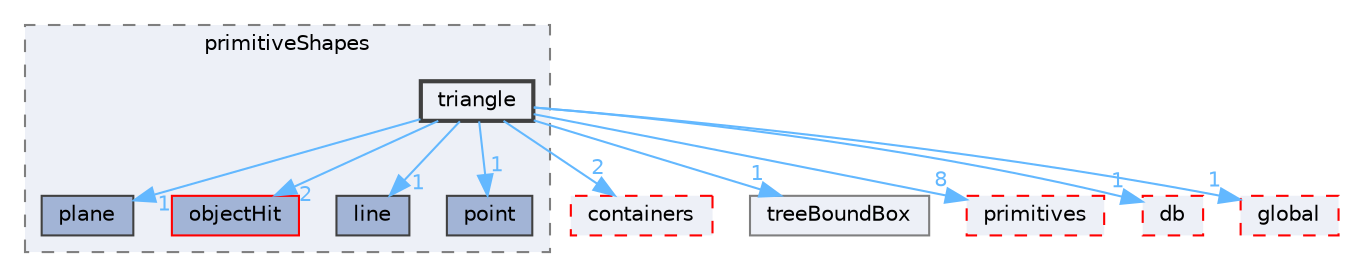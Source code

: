 digraph "src/OpenFOAM/meshes/primitiveShapes/triangle"
{
 // LATEX_PDF_SIZE
  bgcolor="transparent";
  edge [fontname=Helvetica,fontsize=10,labelfontname=Helvetica,labelfontsize=10];
  node [fontname=Helvetica,fontsize=10,shape=box,height=0.2,width=0.4];
  compound=true
  subgraph clusterdir_a36ac568b20b0ed2190ed53a491bc296 {
    graph [ bgcolor="#edf0f7", pencolor="grey50", label="primitiveShapes", fontname=Helvetica,fontsize=10 style="filled,dashed", URL="dir_a36ac568b20b0ed2190ed53a491bc296.html",tooltip=""]
  dir_77052ec8787433c172f9ae2c57230bbf [label="plane", fillcolor="#a2b4d6", color="grey25", style="filled", URL="dir_77052ec8787433c172f9ae2c57230bbf.html",tooltip=""];
  dir_7bcf26a537537c6a3ac3b09fc24af38a [label="objectHit", fillcolor="#a2b4d6", color="red", style="filled", URL="dir_7bcf26a537537c6a3ac3b09fc24af38a.html",tooltip=""];
  dir_b2b20348f78d31f6a5e7322ebd1c6bd6 [label="line", fillcolor="#a2b4d6", color="grey25", style="filled", URL="dir_b2b20348f78d31f6a5e7322ebd1c6bd6.html",tooltip=""];
  dir_cb34e2eea6ae8af2554e1d80aff9f166 [label="point", fillcolor="#a2b4d6", color="grey25", style="filled", URL="dir_cb34e2eea6ae8af2554e1d80aff9f166.html",tooltip=""];
  dir_5ea6c01523c496de67b64831bf8ebd87 [label="triangle", fillcolor="#edf0f7", color="grey25", style="filled,bold", URL="dir_5ea6c01523c496de67b64831bf8ebd87.html",tooltip=""];
  }
  dir_19d0872053bde092be81d7fe3f56cbf7 [label="containers", fillcolor="#edf0f7", color="red", style="filled,dashed", URL="dir_19d0872053bde092be81d7fe3f56cbf7.html",tooltip=""];
  dir_1f530ada57a4a279acf004c5b0e2ff41 [label="treeBoundBox", fillcolor="#edf0f7", color="grey50", style="filled", URL="dir_1f530ada57a4a279acf004c5b0e2ff41.html",tooltip=""];
  dir_3e50f45338116b169052b428016851aa [label="primitives", fillcolor="#edf0f7", color="red", style="filled,dashed", URL="dir_3e50f45338116b169052b428016851aa.html",tooltip=""];
  dir_63c634f7a7cfd679ac26c67fb30fc32f [label="db", fillcolor="#edf0f7", color="red", style="filled,dashed", URL="dir_63c634f7a7cfd679ac26c67fb30fc32f.html",tooltip=""];
  dir_8583492183f4d27c76555f8f333dd07b [label="global", fillcolor="#edf0f7", color="red", style="filled,dashed", URL="dir_8583492183f4d27c76555f8f333dd07b.html",tooltip=""];
  dir_5ea6c01523c496de67b64831bf8ebd87->dir_19d0872053bde092be81d7fe3f56cbf7 [headlabel="2", labeldistance=1.5 headhref="dir_004118_000669.html" href="dir_004118_000669.html" color="steelblue1" fontcolor="steelblue1"];
  dir_5ea6c01523c496de67b64831bf8ebd87->dir_1f530ada57a4a279acf004c5b0e2ff41 [headlabel="1", labeldistance=1.5 headhref="dir_004118_004114.html" href="dir_004118_004114.html" color="steelblue1" fontcolor="steelblue1"];
  dir_5ea6c01523c496de67b64831bf8ebd87->dir_3e50f45338116b169052b428016851aa [headlabel="8", labeldistance=1.5 headhref="dir_004118_003069.html" href="dir_004118_003069.html" color="steelblue1" fontcolor="steelblue1"];
  dir_5ea6c01523c496de67b64831bf8ebd87->dir_63c634f7a7cfd679ac26c67fb30fc32f [headlabel="1", labeldistance=1.5 headhref="dir_004118_000817.html" href="dir_004118_000817.html" color="steelblue1" fontcolor="steelblue1"];
  dir_5ea6c01523c496de67b64831bf8ebd87->dir_77052ec8787433c172f9ae2c57230bbf [headlabel="1", labeldistance=1.5 headhref="dir_004118_002924.html" href="dir_004118_002924.html" color="steelblue1" fontcolor="steelblue1"];
  dir_5ea6c01523c496de67b64831bf8ebd87->dir_7bcf26a537537c6a3ac3b09fc24af38a [headlabel="2", labeldistance=1.5 headhref="dir_004118_002656.html" href="dir_004118_002656.html" color="steelblue1" fontcolor="steelblue1"];
  dir_5ea6c01523c496de67b64831bf8ebd87->dir_8583492183f4d27c76555f8f333dd07b [headlabel="1", labeldistance=1.5 headhref="dir_004118_001645.html" href="dir_004118_001645.html" color="steelblue1" fontcolor="steelblue1"];
  dir_5ea6c01523c496de67b64831bf8ebd87->dir_b2b20348f78d31f6a5e7322ebd1c6bd6 [headlabel="1", labeldistance=1.5 headhref="dir_004118_002178.html" href="dir_004118_002178.html" color="steelblue1" fontcolor="steelblue1"];
  dir_5ea6c01523c496de67b64831bf8ebd87->dir_cb34e2eea6ae8af2554e1d80aff9f166 [headlabel="1", labeldistance=1.5 headhref="dir_004118_002934.html" href="dir_004118_002934.html" color="steelblue1" fontcolor="steelblue1"];
}
